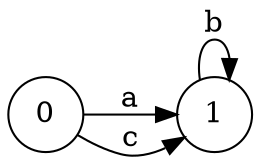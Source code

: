 digraph G {
	graph [rankdir="LR"];
	node [shape="circle"];
	0 [label="0"];
	1 [label="1"];
	0 -> 1 [label="a"];
	0 -> 1 [label="c"];
	1 -> 1 [label="b"];
}
